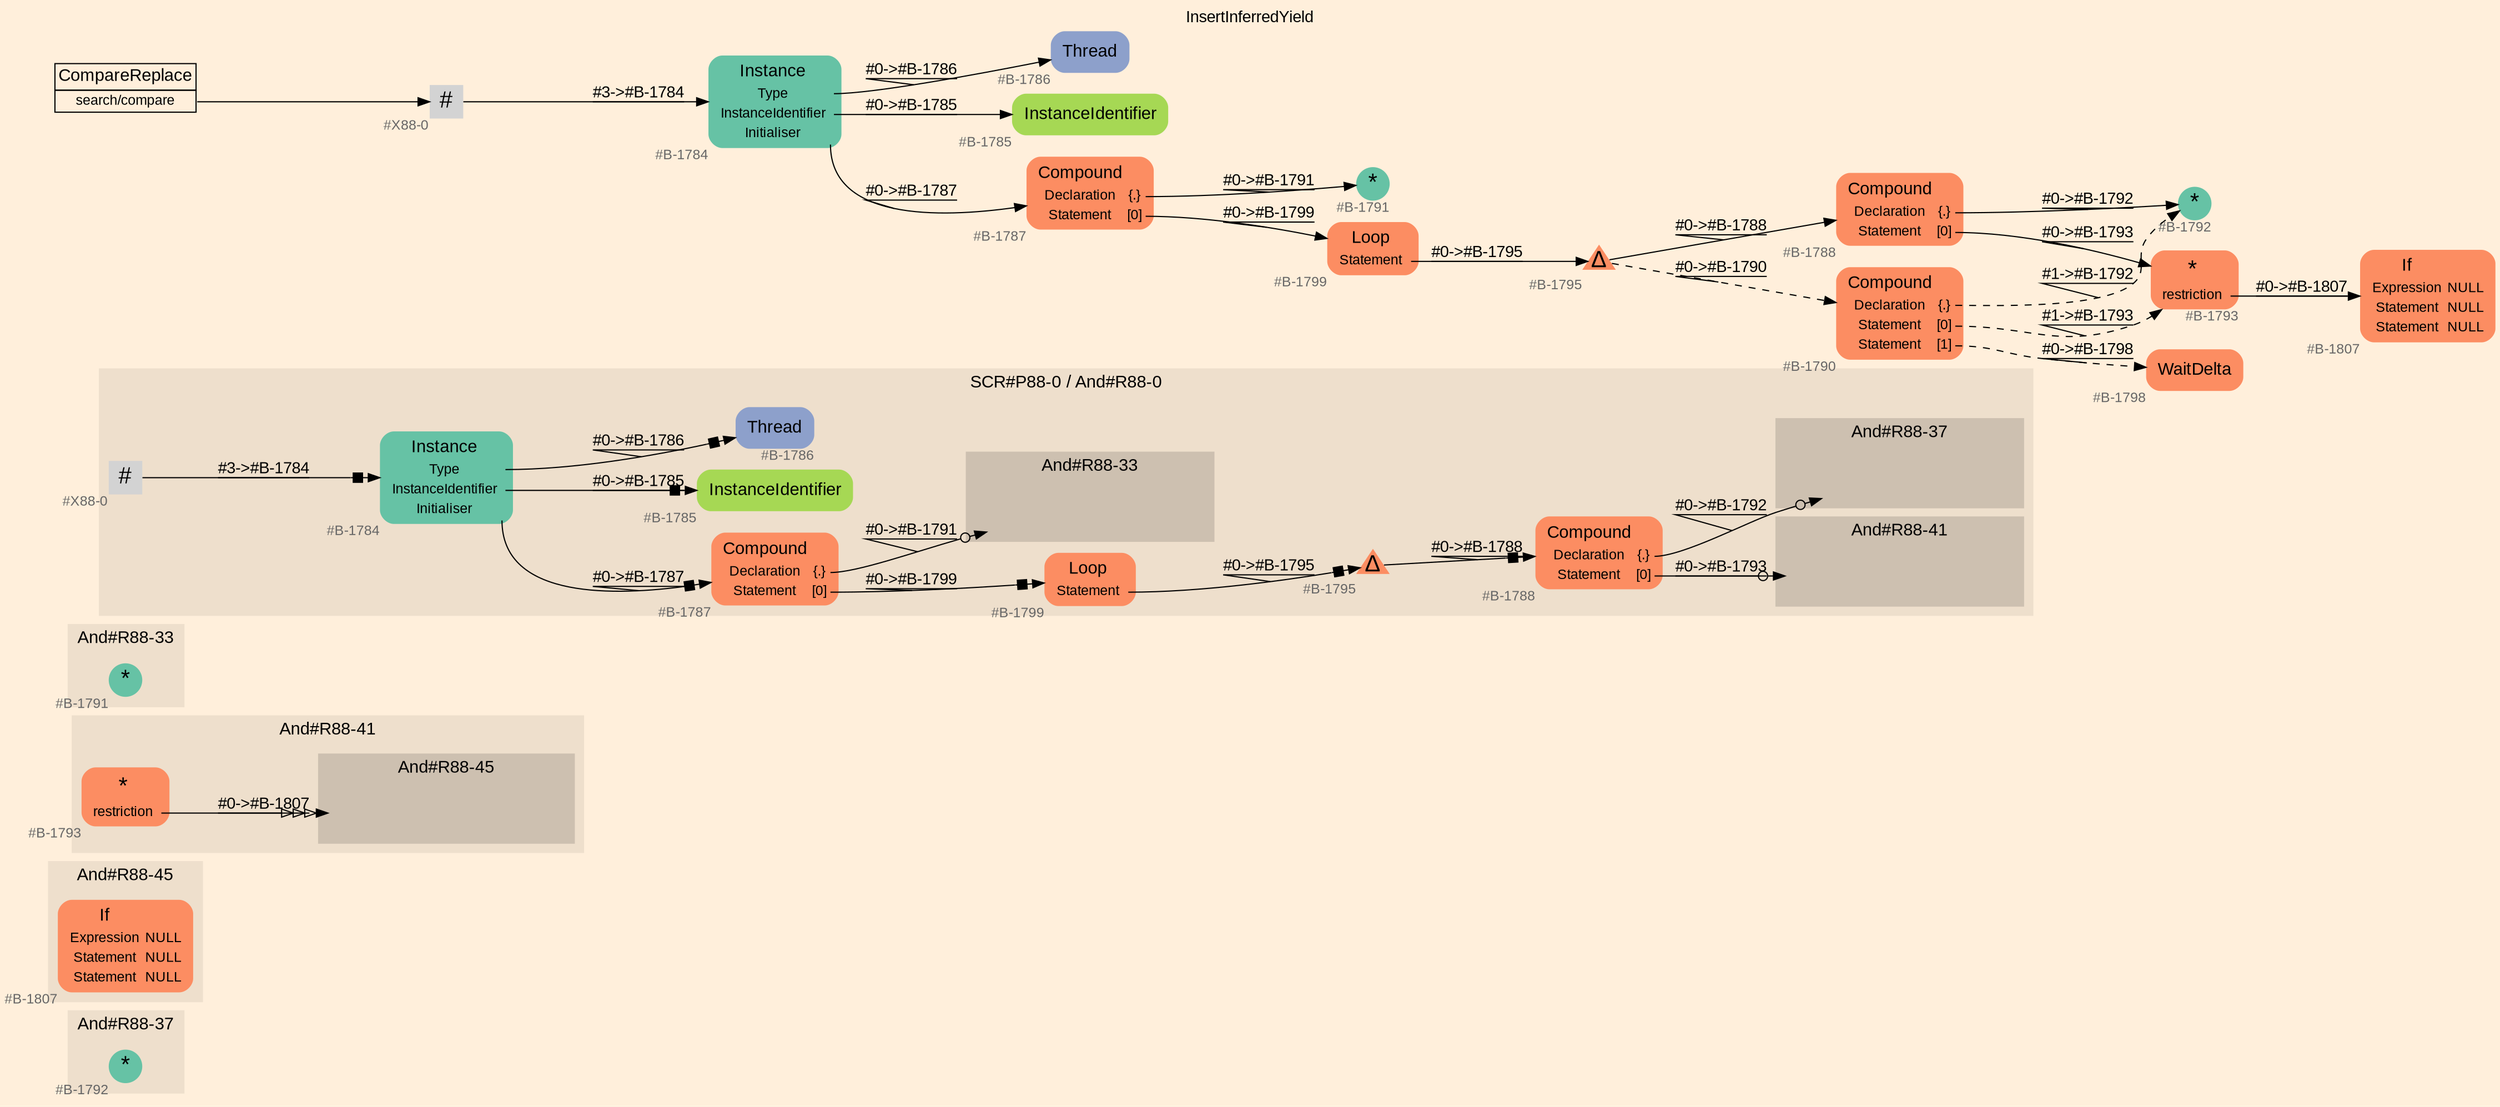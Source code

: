 digraph "InsertInferredYield" {
label = "InsertInferredYield"
labelloc = t
graph [
    rankdir = "LR"
    ranksep = 0.3
    bgcolor = antiquewhite1
    color = black
    fontcolor = black
    fontname = "Arial"
];
node [
    fontname = "Arial"
];
edge [
    fontname = "Arial"
];

// -------------------- figure And#R88-37 --------------------
// -------- region And#R88-37 ----------
subgraph "clusterAnd#R88-37" {
    label = "And#R88-37"
    style = "filled"
    color = antiquewhite2
    fontsize = "15"
    // -------- block And#R88-37/#B-1792 ----------
    "And#R88-37/#B-1792" [
        fillcolor = "/set28/1"
        xlabel = "#B-1792"
        fontsize = "12"
        fontcolor = grey40
        shape = "circle"
        label = <<FONT COLOR="black" POINT-SIZE="20">*</FONT>>
        style = "filled"
        penwidth = 0.0
        fixedsize = true
        width = 0.4
        height = 0.4
    ];
    
}


// -------------------- figure And#R88-45 --------------------
// -------- region And#R88-45 ----------
subgraph "clusterAnd#R88-45" {
    label = "And#R88-45"
    style = "filled"
    color = antiquewhite2
    fontsize = "15"
    // -------- block And#R88-45/#B-1807 ----------
    "And#R88-45/#B-1807" [
        fillcolor = "/set28/2"
        xlabel = "#B-1807"
        fontsize = "12"
        fontcolor = grey40
        shape = "plaintext"
        label = <<TABLE BORDER="0" CELLBORDER="0" CELLSPACING="0">
         <TR><TD><FONT COLOR="black" POINT-SIZE="15">If</FONT></TD></TR>
         <TR><TD><FONT COLOR="black" POINT-SIZE="12">Expression</FONT></TD><TD PORT="port0"><FONT COLOR="black" POINT-SIZE="12">NULL</FONT></TD></TR>
         <TR><TD><FONT COLOR="black" POINT-SIZE="12">Statement</FONT></TD><TD PORT="port1"><FONT COLOR="black" POINT-SIZE="12">NULL</FONT></TD></TR>
         <TR><TD><FONT COLOR="black" POINT-SIZE="12">Statement</FONT></TD><TD PORT="port2"><FONT COLOR="black" POINT-SIZE="12">NULL</FONT></TD></TR>
        </TABLE>>
        style = "rounded,filled"
    ];
    
}


// -------------------- figure And#R88-41 --------------------
// -------- region And#R88-41 ----------
subgraph "clusterAnd#R88-41" {
    label = "And#R88-41"
    style = "filled"
    color = antiquewhite2
    fontsize = "15"
    // -------- block And#R88-41/#B-1793 ----------
    "And#R88-41/#B-1793" [
        fillcolor = "/set28/2"
        xlabel = "#B-1793"
        fontsize = "12"
        fontcolor = grey40
        shape = "plaintext"
        label = <<TABLE BORDER="0" CELLBORDER="0" CELLSPACING="0">
         <TR><TD><FONT COLOR="black" POINT-SIZE="20">*</FONT></TD></TR>
         <TR><TD><FONT COLOR="black" POINT-SIZE="12">restriction</FONT></TD><TD PORT="port0"></TD></TR>
        </TABLE>>
        style = "rounded,filled"
    ];
    
    // -------- region And#R88-41/And#R88-45 ----------
    subgraph "clusterAnd#R88-41/And#R88-45" {
        label = "And#R88-45"
        style = "filled"
        color = antiquewhite3
        fontsize = "15"
        // -------- block And#R88-41/And#R88-45/#B-1807 ----------
        "And#R88-41/And#R88-45/#B-1807" [
            fillcolor = "/set28/2"
            xlabel = "#B-1807"
            fontsize = "12"
            fontcolor = grey40
            shape = "none"
            style = "invisible"
        ];
        
    }
    
}

"And#R88-41/#B-1793":port0 -> "And#R88-41/And#R88-45/#B-1807" [
    arrowhead="normalonormalonormalonormal"
    label = "#0-&gt;#B-1807"
    decorate = true
    color = black
    fontcolor = black
];


// -------------------- figure And#R88-33 --------------------
// -------- region And#R88-33 ----------
subgraph "clusterAnd#R88-33" {
    label = "And#R88-33"
    style = "filled"
    color = antiquewhite2
    fontsize = "15"
    // -------- block And#R88-33/#B-1791 ----------
    "And#R88-33/#B-1791" [
        fillcolor = "/set28/1"
        xlabel = "#B-1791"
        fontsize = "12"
        fontcolor = grey40
        shape = "circle"
        label = <<FONT COLOR="black" POINT-SIZE="20">*</FONT>>
        style = "filled"
        penwidth = 0.0
        fixedsize = true
        width = 0.4
        height = 0.4
    ];
    
}


// -------------------- figure And#R88-0 --------------------
// -------- region And#R88-0 ----------
subgraph "clusterAnd#R88-0" {
    label = "SCR#P88-0 / And#R88-0"
    style = "filled"
    color = antiquewhite2
    fontsize = "15"
    // -------- block And#R88-0/#B-1787 ----------
    "And#R88-0/#B-1787" [
        fillcolor = "/set28/2"
        xlabel = "#B-1787"
        fontsize = "12"
        fontcolor = grey40
        shape = "plaintext"
        label = <<TABLE BORDER="0" CELLBORDER="0" CELLSPACING="0">
         <TR><TD><FONT COLOR="black" POINT-SIZE="15">Compound</FONT></TD></TR>
         <TR><TD><FONT COLOR="black" POINT-SIZE="12">Declaration</FONT></TD><TD PORT="port0"><FONT COLOR="black" POINT-SIZE="12">{.}</FONT></TD></TR>
         <TR><TD><FONT COLOR="black" POINT-SIZE="12">Statement</FONT></TD><TD PORT="port1"><FONT COLOR="black" POINT-SIZE="12">[0]</FONT></TD></TR>
        </TABLE>>
        style = "rounded,filled"
    ];
    
    // -------- block And#R88-0/#B-1784 ----------
    "And#R88-0/#B-1784" [
        fillcolor = "/set28/1"
        xlabel = "#B-1784"
        fontsize = "12"
        fontcolor = grey40
        shape = "plaintext"
        label = <<TABLE BORDER="0" CELLBORDER="0" CELLSPACING="0">
         <TR><TD><FONT COLOR="black" POINT-SIZE="15">Instance</FONT></TD></TR>
         <TR><TD><FONT COLOR="black" POINT-SIZE="12">Type</FONT></TD><TD PORT="port0"></TD></TR>
         <TR><TD><FONT COLOR="black" POINT-SIZE="12">InstanceIdentifier</FONT></TD><TD PORT="port1"></TD></TR>
         <TR><TD><FONT COLOR="black" POINT-SIZE="12">Initialiser</FONT></TD><TD PORT="port2"></TD></TR>
        </TABLE>>
        style = "rounded,filled"
    ];
    
    // -------- block And#R88-0/#B-1785 ----------
    "And#R88-0/#B-1785" [
        fillcolor = "/set28/5"
        xlabel = "#B-1785"
        fontsize = "12"
        fontcolor = grey40
        shape = "plaintext"
        label = <<TABLE BORDER="0" CELLBORDER="0" CELLSPACING="0">
         <TR><TD><FONT COLOR="black" POINT-SIZE="15">InstanceIdentifier</FONT></TD></TR>
        </TABLE>>
        style = "rounded,filled"
    ];
    
    // -------- block And#R88-0/#B-1786 ----------
    "And#R88-0/#B-1786" [
        fillcolor = "/set28/3"
        xlabel = "#B-1786"
        fontsize = "12"
        fontcolor = grey40
        shape = "plaintext"
        label = <<TABLE BORDER="0" CELLBORDER="0" CELLSPACING="0">
         <TR><TD><FONT COLOR="black" POINT-SIZE="15">Thread</FONT></TD></TR>
        </TABLE>>
        style = "rounded,filled"
    ];
    
    // -------- block And#R88-0/#B-1788 ----------
    "And#R88-0/#B-1788" [
        fillcolor = "/set28/2"
        xlabel = "#B-1788"
        fontsize = "12"
        fontcolor = grey40
        shape = "plaintext"
        label = <<TABLE BORDER="0" CELLBORDER="0" CELLSPACING="0">
         <TR><TD><FONT COLOR="black" POINT-SIZE="15">Compound</FONT></TD></TR>
         <TR><TD><FONT COLOR="black" POINT-SIZE="12">Declaration</FONT></TD><TD PORT="port0"><FONT COLOR="black" POINT-SIZE="12">{.}</FONT></TD></TR>
         <TR><TD><FONT COLOR="black" POINT-SIZE="12">Statement</FONT></TD><TD PORT="port1"><FONT COLOR="black" POINT-SIZE="12">[0]</FONT></TD></TR>
        </TABLE>>
        style = "rounded,filled"
    ];
    
    // -------- block And#R88-0/#B-1795 ----------
    "And#R88-0/#B-1795" [
        fillcolor = "/set28/2"
        xlabel = "#B-1795"
        fontsize = "12"
        fontcolor = grey40
        shape = "triangle"
        label = <<FONT COLOR="black" POINT-SIZE="20">Δ</FONT>>
        style = "filled"
        penwidth = 0.0
        fixedsize = true
        width = 0.4
        height = 0.4
    ];
    
    // -------- block And#R88-0/#B-1799 ----------
    "And#R88-0/#B-1799" [
        fillcolor = "/set28/2"
        xlabel = "#B-1799"
        fontsize = "12"
        fontcolor = grey40
        shape = "plaintext"
        label = <<TABLE BORDER="0" CELLBORDER="0" CELLSPACING="0">
         <TR><TD><FONT COLOR="black" POINT-SIZE="15">Loop</FONT></TD></TR>
         <TR><TD><FONT COLOR="black" POINT-SIZE="12">Statement</FONT></TD><TD PORT="port0"></TD></TR>
        </TABLE>>
        style = "rounded,filled"
    ];
    
    // -------- block And#R88-0/#X88-0 ----------
    "And#R88-0/#X88-0" [
        xlabel = "#X88-0"
        fontsize = "12"
        fontcolor = grey40
        shape = "square"
        label = <<FONT COLOR="black" POINT-SIZE="20">#</FONT>>
        style = "filled"
        penwidth = 0.0
        fixedsize = true
        width = 0.4
        height = 0.4
    ];
    
    // -------- region And#R88-0/And#R88-33 ----------
    subgraph "clusterAnd#R88-0/And#R88-33" {
        label = "And#R88-33"
        style = "filled"
        color = antiquewhite3
        fontsize = "15"
        // -------- block And#R88-0/And#R88-33/#B-1791 ----------
        "And#R88-0/And#R88-33/#B-1791" [
            fillcolor = "/set28/1"
            xlabel = "#B-1791"
            fontsize = "12"
            fontcolor = grey40
            shape = "none"
            style = "invisible"
        ];
        
    }
    
    // -------- region And#R88-0/And#R88-41 ----------
    subgraph "clusterAnd#R88-0/And#R88-41" {
        label = "And#R88-41"
        style = "filled"
        color = antiquewhite3
        fontsize = "15"
        // -------- block And#R88-0/And#R88-41/#B-1793 ----------
        "And#R88-0/And#R88-41/#B-1793" [
            fillcolor = "/set28/2"
            xlabel = "#B-1793"
            fontsize = "12"
            fontcolor = grey40
            shape = "none"
            style = "invisible"
        ];
        
    }
    
    // -------- region And#R88-0/And#R88-37 ----------
    subgraph "clusterAnd#R88-0/And#R88-37" {
        label = "And#R88-37"
        style = "filled"
        color = antiquewhite3
        fontsize = "15"
        // -------- block And#R88-0/And#R88-37/#B-1792 ----------
        "And#R88-0/And#R88-37/#B-1792" [
            fillcolor = "/set28/1"
            xlabel = "#B-1792"
            fontsize = "12"
            fontcolor = grey40
            shape = "none"
            style = "invisible"
        ];
        
    }
    
}

"And#R88-0/#B-1787":port0 -> "And#R88-0/And#R88-33/#B-1791" [
    arrowhead="normalnoneodot"
    label = "#0-&gt;#B-1791"
    decorate = true
    color = black
    fontcolor = black
];

"And#R88-0/#B-1787":port1 -> "And#R88-0/#B-1799" [
    arrowhead="normalnonebox"
    label = "#0-&gt;#B-1799"
    decorate = true
    color = black
    fontcolor = black
];

"And#R88-0/#B-1784":port0 -> "And#R88-0/#B-1786" [
    arrowhead="normalnonebox"
    label = "#0-&gt;#B-1786"
    decorate = true
    color = black
    fontcolor = black
];

"And#R88-0/#B-1784":port1 -> "And#R88-0/#B-1785" [
    arrowhead="normalnonebox"
    label = "#0-&gt;#B-1785"
    decorate = true
    color = black
    fontcolor = black
];

"And#R88-0/#B-1784":port2 -> "And#R88-0/#B-1787" [
    arrowhead="normalnonebox"
    label = "#0-&gt;#B-1787"
    decorate = true
    color = black
    fontcolor = black
];

"And#R88-0/#B-1788":port0 -> "And#R88-0/And#R88-37/#B-1792" [
    arrowhead="normalnoneodot"
    label = "#0-&gt;#B-1792"
    decorate = true
    color = black
    fontcolor = black
];

"And#R88-0/#B-1788":port1 -> "And#R88-0/And#R88-41/#B-1793" [
    arrowhead="normalnoneodot"
    label = "#0-&gt;#B-1793"
    decorate = true
    color = black
    fontcolor = black
];

"And#R88-0/#B-1795" -> "And#R88-0/#B-1788" [
    arrowhead="normalnonebox"
    label = "#0-&gt;#B-1788"
    decorate = true
    color = black
    fontcolor = black
];

"And#R88-0/#B-1799":port0 -> "And#R88-0/#B-1795" [
    arrowhead="normalnonebox"
    label = "#0-&gt;#B-1795"
    decorate = true
    color = black
    fontcolor = black
];

"And#R88-0/#X88-0" -> "And#R88-0/#B-1784" [
    arrowhead="normalnonebox"
    label = "#3-&gt;#B-1784"
    decorate = true
    color = black
    fontcolor = black
];


// -------------------- transformation figure --------------------
// -------- block CR#X88-1 ----------
"CR#X88-1" [
    fillcolor = antiquewhite1
    fontsize = "12"
    fontcolor = grey40
    shape = "plaintext"
    label = <<TABLE BORDER="0" CELLBORDER="1" CELLSPACING="0">
     <TR><TD><FONT COLOR="black" POINT-SIZE="15">CompareReplace</FONT></TD></TR>
     <TR><TD PORT="port0"><FONT COLOR="black" POINT-SIZE="12">search/compare</FONT></TD></TR>
    </TABLE>>
    style = "filled"
    color = black
];

// -------- block #X88-0 ----------
"#X88-0" [
    xlabel = "#X88-0"
    fontsize = "12"
    fontcolor = grey40
    shape = "square"
    label = <<FONT COLOR="black" POINT-SIZE="20">#</FONT>>
    style = "filled"
    penwidth = 0.0
    fixedsize = true
    width = 0.4
    height = 0.4
];

// -------- block #B-1784 ----------
"#B-1784" [
    fillcolor = "/set28/1"
    xlabel = "#B-1784"
    fontsize = "12"
    fontcolor = grey40
    shape = "plaintext"
    label = <<TABLE BORDER="0" CELLBORDER="0" CELLSPACING="0">
     <TR><TD><FONT COLOR="black" POINT-SIZE="15">Instance</FONT></TD></TR>
     <TR><TD><FONT COLOR="black" POINT-SIZE="12">Type</FONT></TD><TD PORT="port0"></TD></TR>
     <TR><TD><FONT COLOR="black" POINT-SIZE="12">InstanceIdentifier</FONT></TD><TD PORT="port1"></TD></TR>
     <TR><TD><FONT COLOR="black" POINT-SIZE="12">Initialiser</FONT></TD><TD PORT="port2"></TD></TR>
    </TABLE>>
    style = "rounded,filled"
];

// -------- block #B-1786 ----------
"#B-1786" [
    fillcolor = "/set28/3"
    xlabel = "#B-1786"
    fontsize = "12"
    fontcolor = grey40
    shape = "plaintext"
    label = <<TABLE BORDER="0" CELLBORDER="0" CELLSPACING="0">
     <TR><TD><FONT COLOR="black" POINT-SIZE="15">Thread</FONT></TD></TR>
    </TABLE>>
    style = "rounded,filled"
];

// -------- block #B-1785 ----------
"#B-1785" [
    fillcolor = "/set28/5"
    xlabel = "#B-1785"
    fontsize = "12"
    fontcolor = grey40
    shape = "plaintext"
    label = <<TABLE BORDER="0" CELLBORDER="0" CELLSPACING="0">
     <TR><TD><FONT COLOR="black" POINT-SIZE="15">InstanceIdentifier</FONT></TD></TR>
    </TABLE>>
    style = "rounded,filled"
];

// -------- block #B-1787 ----------
"#B-1787" [
    fillcolor = "/set28/2"
    xlabel = "#B-1787"
    fontsize = "12"
    fontcolor = grey40
    shape = "plaintext"
    label = <<TABLE BORDER="0" CELLBORDER="0" CELLSPACING="0">
     <TR><TD><FONT COLOR="black" POINT-SIZE="15">Compound</FONT></TD></TR>
     <TR><TD><FONT COLOR="black" POINT-SIZE="12">Declaration</FONT></TD><TD PORT="port0"><FONT COLOR="black" POINT-SIZE="12">{.}</FONT></TD></TR>
     <TR><TD><FONT COLOR="black" POINT-SIZE="12">Statement</FONT></TD><TD PORT="port1"><FONT COLOR="black" POINT-SIZE="12">[0]</FONT></TD></TR>
    </TABLE>>
    style = "rounded,filled"
];

// -------- block #B-1791 ----------
"#B-1791" [
    fillcolor = "/set28/1"
    xlabel = "#B-1791"
    fontsize = "12"
    fontcolor = grey40
    shape = "circle"
    label = <<FONT COLOR="black" POINT-SIZE="20">*</FONT>>
    style = "filled"
    penwidth = 0.0
    fixedsize = true
    width = 0.4
    height = 0.4
];

// -------- block #B-1799 ----------
"#B-1799" [
    fillcolor = "/set28/2"
    xlabel = "#B-1799"
    fontsize = "12"
    fontcolor = grey40
    shape = "plaintext"
    label = <<TABLE BORDER="0" CELLBORDER="0" CELLSPACING="0">
     <TR><TD><FONT COLOR="black" POINT-SIZE="15">Loop</FONT></TD></TR>
     <TR><TD><FONT COLOR="black" POINT-SIZE="12">Statement</FONT></TD><TD PORT="port0"></TD></TR>
    </TABLE>>
    style = "rounded,filled"
];

// -------- block #B-1795 ----------
"#B-1795" [
    fillcolor = "/set28/2"
    xlabel = "#B-1795"
    fontsize = "12"
    fontcolor = grey40
    shape = "triangle"
    label = <<FONT COLOR="black" POINT-SIZE="20">Δ</FONT>>
    style = "filled"
    penwidth = 0.0
    fixedsize = true
    width = 0.4
    height = 0.4
];

// -------- block #B-1788 ----------
"#B-1788" [
    fillcolor = "/set28/2"
    xlabel = "#B-1788"
    fontsize = "12"
    fontcolor = grey40
    shape = "plaintext"
    label = <<TABLE BORDER="0" CELLBORDER="0" CELLSPACING="0">
     <TR><TD><FONT COLOR="black" POINT-SIZE="15">Compound</FONT></TD></TR>
     <TR><TD><FONT COLOR="black" POINT-SIZE="12">Declaration</FONT></TD><TD PORT="port0"><FONT COLOR="black" POINT-SIZE="12">{.}</FONT></TD></TR>
     <TR><TD><FONT COLOR="black" POINT-SIZE="12">Statement</FONT></TD><TD PORT="port1"><FONT COLOR="black" POINT-SIZE="12">[0]</FONT></TD></TR>
    </TABLE>>
    style = "rounded,filled"
];

// -------- block #B-1792 ----------
"#B-1792" [
    fillcolor = "/set28/1"
    xlabel = "#B-1792"
    fontsize = "12"
    fontcolor = grey40
    shape = "circle"
    label = <<FONT COLOR="black" POINT-SIZE="20">*</FONT>>
    style = "filled"
    penwidth = 0.0
    fixedsize = true
    width = 0.4
    height = 0.4
];

// -------- block #B-1793 ----------
"#B-1793" [
    fillcolor = "/set28/2"
    xlabel = "#B-1793"
    fontsize = "12"
    fontcolor = grey40
    shape = "plaintext"
    label = <<TABLE BORDER="0" CELLBORDER="0" CELLSPACING="0">
     <TR><TD><FONT COLOR="black" POINT-SIZE="20">*</FONT></TD></TR>
     <TR><TD><FONT COLOR="black" POINT-SIZE="12">restriction</FONT></TD><TD PORT="port0"></TD></TR>
    </TABLE>>
    style = "rounded,filled"
];

// -------- block #B-1807 ----------
"#B-1807" [
    fillcolor = "/set28/2"
    xlabel = "#B-1807"
    fontsize = "12"
    fontcolor = grey40
    shape = "plaintext"
    label = <<TABLE BORDER="0" CELLBORDER="0" CELLSPACING="0">
     <TR><TD><FONT COLOR="black" POINT-SIZE="15">If</FONT></TD></TR>
     <TR><TD><FONT COLOR="black" POINT-SIZE="12">Expression</FONT></TD><TD PORT="port0"><FONT COLOR="black" POINT-SIZE="12">NULL</FONT></TD></TR>
     <TR><TD><FONT COLOR="black" POINT-SIZE="12">Statement</FONT></TD><TD PORT="port1"><FONT COLOR="black" POINT-SIZE="12">NULL</FONT></TD></TR>
     <TR><TD><FONT COLOR="black" POINT-SIZE="12">Statement</FONT></TD><TD PORT="port2"><FONT COLOR="black" POINT-SIZE="12">NULL</FONT></TD></TR>
    </TABLE>>
    style = "rounded,filled"
];

// -------- block #B-1790 ----------
"#B-1790" [
    fillcolor = "/set28/2"
    xlabel = "#B-1790"
    fontsize = "12"
    fontcolor = grey40
    shape = "plaintext"
    label = <<TABLE BORDER="0" CELLBORDER="0" CELLSPACING="0">
     <TR><TD><FONT COLOR="black" POINT-SIZE="15">Compound</FONT></TD></TR>
     <TR><TD><FONT COLOR="black" POINT-SIZE="12">Declaration</FONT></TD><TD PORT="port0"><FONT COLOR="black" POINT-SIZE="12">{.}</FONT></TD></TR>
     <TR><TD><FONT COLOR="black" POINT-SIZE="12">Statement</FONT></TD><TD PORT="port1"><FONT COLOR="black" POINT-SIZE="12">[0]</FONT></TD></TR>
     <TR><TD><FONT COLOR="black" POINT-SIZE="12">Statement</FONT></TD><TD PORT="port2"><FONT COLOR="black" POINT-SIZE="12">[1]</FONT></TD></TR>
    </TABLE>>
    style = "rounded,filled"
];

// -------- block #B-1798 ----------
"#B-1798" [
    fillcolor = "/set28/2"
    xlabel = "#B-1798"
    fontsize = "12"
    fontcolor = grey40
    shape = "plaintext"
    label = <<TABLE BORDER="0" CELLBORDER="0" CELLSPACING="0">
     <TR><TD><FONT COLOR="black" POINT-SIZE="15">WaitDelta</FONT></TD></TR>
    </TABLE>>
    style = "rounded,filled"
];

"CR#X88-1":port0 -> "#X88-0" [
    label = ""
    decorate = true
    color = black
    fontcolor = black
];

"#X88-0" -> "#B-1784" [
    label = "#3-&gt;#B-1784"
    decorate = true
    color = black
    fontcolor = black
];

"#B-1784":port0 -> "#B-1786" [
    label = "#0-&gt;#B-1786"
    decorate = true
    color = black
    fontcolor = black
];

"#B-1784":port1 -> "#B-1785" [
    label = "#0-&gt;#B-1785"
    decorate = true
    color = black
    fontcolor = black
];

"#B-1784":port2 -> "#B-1787" [
    label = "#0-&gt;#B-1787"
    decorate = true
    color = black
    fontcolor = black
];

"#B-1787":port0 -> "#B-1791" [
    label = "#0-&gt;#B-1791"
    decorate = true
    color = black
    fontcolor = black
];

"#B-1787":port1 -> "#B-1799" [
    label = "#0-&gt;#B-1799"
    decorate = true
    color = black
    fontcolor = black
];

"#B-1799":port0 -> "#B-1795" [
    label = "#0-&gt;#B-1795"
    decorate = true
    color = black
    fontcolor = black
];

"#B-1795" -> "#B-1788" [
    label = "#0-&gt;#B-1788"
    decorate = true
    color = black
    fontcolor = black
];

"#B-1795" -> "#B-1790" [
    style="dashed"
    label = "#0-&gt;#B-1790"
    decorate = true
    color = black
    fontcolor = black
];

"#B-1788":port0 -> "#B-1792" [
    label = "#0-&gt;#B-1792"
    decorate = true
    color = black
    fontcolor = black
];

"#B-1788":port1 -> "#B-1793" [
    label = "#0-&gt;#B-1793"
    decorate = true
    color = black
    fontcolor = black
];

"#B-1793":port0 -> "#B-1807" [
    label = "#0-&gt;#B-1807"
    decorate = true
    color = black
    fontcolor = black
];

"#B-1790":port0 -> "#B-1792" [
    style="dashed"
    label = "#1-&gt;#B-1792"
    decorate = true
    color = black
    fontcolor = black
];

"#B-1790":port1 -> "#B-1793" [
    style="dashed"
    label = "#1-&gt;#B-1793"
    decorate = true
    color = black
    fontcolor = black
];

"#B-1790":port2 -> "#B-1798" [
    style="dashed"
    label = "#0-&gt;#B-1798"
    decorate = true
    color = black
    fontcolor = black
];


}
